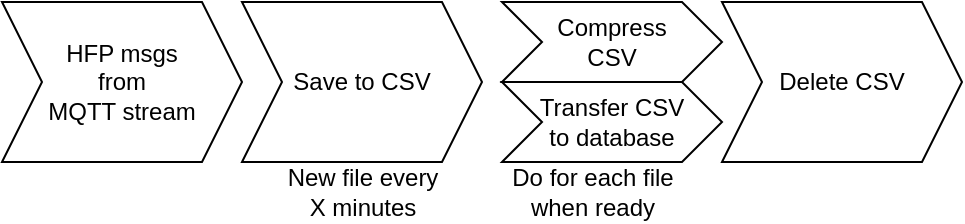 <mxfile version="12.4.2" type="device" pages="2"><diagram id="lh-zCWJdzuxRa-0AwRdk" name="general-process"><mxGraphModel dx="1422" dy="819" grid="1" gridSize="10" guides="1" tooltips="1" connect="1" arrows="1" fold="1" page="1" pageScale="1" pageWidth="850" pageHeight="1100" math="0" shadow="0"><root><mxCell id="oxzW6QqKmHcoTV4Tw9YN-0"/><mxCell id="oxzW6QqKmHcoTV4Tw9YN-1" parent="oxzW6QqKmHcoTV4Tw9YN-0"/><mxCell id="oxzW6QqKmHcoTV4Tw9YN-2" value="HFP msgs&lt;br&gt;from&lt;br&gt;MQTT stream" style="shape=step;perimeter=stepPerimeter;whiteSpace=wrap;html=1;fixedSize=1;strokeColor=#000000;strokeWidth=1;fillColor=#ffffff;align=center;" parent="oxzW6QqKmHcoTV4Tw9YN-1" vertex="1"><mxGeometry x="40" y="80" width="120" height="80" as="geometry"/></mxCell><mxCell id="oxzW6QqKmHcoTV4Tw9YN-3" value="Save to CSV" style="shape=step;perimeter=stepPerimeter;whiteSpace=wrap;html=1;fixedSize=1;strokeColor=#000000;strokeWidth=1;fillColor=#ffffff;align=center;" parent="oxzW6QqKmHcoTV4Tw9YN-1" vertex="1"><mxGeometry x="160" y="80" width="120" height="80" as="geometry"/></mxCell><mxCell id="oxzW6QqKmHcoTV4Tw9YN-8" value="Compress&lt;br&gt;CSV" style="shape=step;perimeter=stepPerimeter;whiteSpace=wrap;html=1;fixedSize=1;strokeColor=#000000;strokeWidth=1;fillColor=#ffffff;align=center;" parent="oxzW6QqKmHcoTV4Tw9YN-1" vertex="1"><mxGeometry x="290" y="80" width="110" height="40" as="geometry"/></mxCell><mxCell id="oxzW6QqKmHcoTV4Tw9YN-14" value="Delete CSV" style="shape=step;perimeter=stepPerimeter;whiteSpace=wrap;html=1;fixedSize=1;strokeColor=#000000;strokeWidth=1;fillColor=#ffffff;align=center;" parent="oxzW6QqKmHcoTV4Tw9YN-1" vertex="1"><mxGeometry x="400" y="80" width="120" height="80" as="geometry"/></mxCell><mxCell id="N2UiVdSubJ8Q3BZC0U1a-0" value="Transfer CSV&lt;br&gt;to database" style="shape=step;perimeter=stepPerimeter;whiteSpace=wrap;html=1;fixedSize=1;strokeColor=#000000;strokeWidth=1;fillColor=#ffffff;align=center;" parent="oxzW6QqKmHcoTV4Tw9YN-1" vertex="1"><mxGeometry x="290" y="120" width="110" height="40" as="geometry"/></mxCell><mxCell id="Yj92Yr83vYmw6DwisC8H-0" value="New file every&lt;br&gt;X minutes" style="text;html=1;align=center;verticalAlign=middle;resizable=0;points=[];;autosize=1;" vertex="1" parent="oxzW6QqKmHcoTV4Tw9YN-1"><mxGeometry x="175" y="160" width="90" height="30" as="geometry"/></mxCell><mxCell id="Yj92Yr83vYmw6DwisC8H-1" value="Do for each file&lt;br&gt;when ready" style="text;html=1;align=center;verticalAlign=middle;resizable=0;points=[];;autosize=1;" vertex="1" parent="oxzW6QqKmHcoTV4Tw9YN-1"><mxGeometry x="285" y="160" width="100" height="30" as="geometry"/></mxCell></root></mxGraphModel></diagram><diagram id="exfOT-RL2XBMueQn_lwo" name="hfp-subscribe"><mxGraphModel dx="1422" dy="819" grid="1" gridSize="10" guides="1" tooltips="1" connect="1" arrows="1" fold="1" page="1" pageScale="1" pageWidth="850" pageHeight="1100" math="0" shadow="0"><root><mxCell id="0"/><mxCell id="1" parent="0"/><mxCell id="44cm7HLdX-covoRQ-kvc-40" value="" style="rounded=1;whiteSpace=wrap;html=1;strokeColor=#000000;fillColor=none;align=right;dashed=1;dashPattern=1 4;strokeWidth=1;perimeterSpacing=0;" parent="1" vertex="1"><mxGeometry x="245" y="335" width="215" height="115" as="geometry"/></mxCell><mxCell id="44cm7HLdX-covoRQ-kvc-21" value="" style="rounded=1;whiteSpace=wrap;html=1;strokeColor=#000000;fillColor=none;align=right;dashed=1;dashPattern=1 4;strokeWidth=1;perimeterSpacing=0;" parent="1" vertex="1"><mxGeometry x="430" y="220" width="150" height="90" as="geometry"/></mxCell><mxCell id="44cm7HLdX-covoRQ-kvc-2" value="" style="rounded=1;whiteSpace=wrap;html=1;absoluteArcSize=1;arcSize=14;strokeWidth=2;" parent="1" vertex="1"><mxGeometry x="232.5" y="160" width="185" height="160" as="geometry"/></mxCell><mxCell id="44cm7HLdX-covoRQ-kvc-3" value="" style="endArrow=classic;html=1;exitX=0.25;exitY=0;exitDx=0;exitDy=0;entryX=0.145;entryY=0.855;entryDx=0;entryDy=0;entryPerimeter=0;" parent="1" source="44cm7HLdX-covoRQ-kvc-2" edge="1"><mxGeometry width="50" height="50" relative="1" as="geometry"><mxPoint x="230" y="310" as="sourcePoint"/><mxPoint x="289.5" y="101.3" as="targetPoint"/></mxGeometry></mxCell><mxCell id="44cm7HLdX-covoRQ-kvc-4" value="Subscribe" style="text;html=1;strokeColor=none;fillColor=none;align=center;verticalAlign=middle;whiteSpace=wrap;rounded=0;dashed=1;" parent="1" vertex="1"><mxGeometry x="210" y="121" width="70" height="20" as="geometry"/></mxCell><mxCell id="44cm7HLdX-covoRQ-kvc-6" value="&lt;span style=&quot;white-space: nowrap ; background-color: rgb(255 , 255 , 255)&quot;&gt;&quot;/journey/tram/... {&quot;VP: {...}}&quot;&lt;/span&gt;" style="text;html=1;strokeColor=none;fillColor=none;align=left;verticalAlign=middle;whiteSpace=wrap;rounded=0;dashed=1;" parent="1" vertex="1"><mxGeometry x="330" y="121" width="160" height="20" as="geometry"/></mxCell><mxCell id="44cm7HLdX-covoRQ-kvc-14" style="edgeStyle=orthogonalEdgeStyle;rounded=0;orthogonalLoop=1;jettySize=auto;html=1;exitX=1;exitY=0.5;exitDx=0;exitDy=0;exitPerimeter=0;entryX=0;entryY=0.5;entryDx=0;entryDy=0;entryPerimeter=0;" parent="1" source="44cm7HLdX-covoRQ-kvc-8" target="44cm7HLdX-covoRQ-kvc-12" edge="1"><mxGeometry relative="1" as="geometry"><mxPoint x="415" y="275" as="sourcePoint"/></mxGeometry></mxCell><mxCell id="44cm7HLdX-covoRQ-kvc-30" style="edgeStyle=orthogonalEdgeStyle;rounded=0;orthogonalLoop=1;jettySize=auto;html=1;exitX=0.5;exitY=1;exitDx=0;exitDy=0;exitPerimeter=0;entryX=0.5;entryY=0;entryDx=0;entryDy=0;entryPerimeter=0;" parent="1" source="44cm7HLdX-covoRQ-kvc-8" target="44cm7HLdX-covoRQ-kvc-23" edge="1"><mxGeometry relative="1" as="geometry"/></mxCell><mxCell id="44cm7HLdX-covoRQ-kvc-8" value="Format OK?" style="strokeWidth=2;html=1;shape=mxgraph.flowchart.decision;whiteSpace=wrap;align=center;" parent="1" vertex="1"><mxGeometry x="275" y="250" width="100" height="50" as="geometry"/></mxCell><mxCell id="Q166UazWk1o8q9TrxXhD-1" style="edgeStyle=orthogonalEdgeStyle;rounded=0;orthogonalLoop=1;jettySize=auto;html=1;exitX=0.5;exitY=1;exitDx=0;exitDy=0;exitPerimeter=0;entryX=0.5;entryY=0;entryDx=0;entryDy=0;" parent="1" source="44cm7HLdX-covoRQ-kvc-11" target="44cm7HLdX-covoRQ-kvc-2" edge="1"><mxGeometry relative="1" as="geometry"/></mxCell><mxCell id="44cm7HLdX-covoRQ-kvc-11" value="mqtt.hsl.fi" style="strokeWidth=2;html=1;shape=mxgraph.flowchart.sequential_data;whiteSpace=wrap;align=center;dashed=1;" parent="1" vertex="1"><mxGeometry x="275" y="54.25" width="100" height="50" as="geometry"/></mxCell><mxCell id="44cm7HLdX-covoRQ-kvc-16" style="edgeStyle=orthogonalEdgeStyle;rounded=0;orthogonalLoop=1;jettySize=auto;html=1;exitX=1;exitY=0.5;exitDx=0;exitDy=0;exitPerimeter=0;entryX=0;entryY=0.5;entryDx=0;entryDy=0;entryPerimeter=0;" parent="1" source="44cm7HLdX-covoRQ-kvc-8" edge="1"><mxGeometry relative="1" as="geometry"><mxPoint x="375" y="275" as="sourcePoint"/><mxPoint x="375" y="275" as="targetPoint"/></mxGeometry></mxCell><mxCell id="44cm7HLdX-covoRQ-kvc-20" value="False" style="text;html=1;align=center;verticalAlign=middle;resizable=0;points=[];;autosize=1;" parent="1" vertex="1"><mxGeometry x="375" y="250" width="40" height="20" as="geometry"/></mxCell><mxCell id="44cm7HLdX-covoRQ-kvc-23" value="raw/&lt;br&gt;[type]_&lt;br&gt;yyyymmdd-hhmm-X.csv" style="strokeWidth=2;html=1;shape=mxgraph.flowchart.document2;whiteSpace=wrap;size=0.25;align=center;" parent="1" vertex="1"><mxGeometry x="255" y="350" width="140" height="90" as="geometry"/></mxCell><mxCell id="44cm7HLdX-covoRQ-kvc-28" value="&lt;b style=&quot;white-space: normal&quot;&gt;subscribe.py&lt;/b&gt;&lt;br style=&quot;white-space: normal&quot;&gt;&lt;span style=&quot;white-space: normal&quot;&gt;&quot;/hfp/v2/journey/#&quot;&lt;/span&gt;" style="text;html=1;align=center;verticalAlign=middle;resizable=0;points=[];;autosize=1;" parent="1" vertex="1"><mxGeometry x="270" y="166.88" width="110" height="30" as="geometry"/></mxCell><mxCell id="44cm7HLdX-covoRQ-kvc-31" value="Parse topic and payload fields&lt;br&gt;&lt;div style=&quot;text-align: left&quot;&gt;Write into a csv line&lt;/div&gt;&lt;div style=&quot;text-align: left&quot;&gt;If outfile exists, give suffix -X&lt;/div&gt;" style="text;html=1;align=center;verticalAlign=middle;resizable=0;points=[];;autosize=1;" parent="1" vertex="1"><mxGeometry x="235" y="195" width="180" height="50" as="geometry"/></mxCell><mxCell id="44cm7HLdX-covoRQ-kvc-32" value="True" style="text;html=1;align=center;verticalAlign=middle;resizable=0;points=[];;autosize=1;" parent="1" vertex="1"><mxGeometry x="320" y="299" width="40" height="20" as="geometry"/></mxCell><mxCell id="44cm7HLdX-covoRQ-kvc-37" value="Error logs" style="text;html=1;align=left;verticalAlign=middle;resizable=0;points=[];;autosize=1;fontStyle=1" parent="1" vertex="1"><mxGeometry x="437.5" y="220" width="70" height="20" as="geometry"/></mxCell><mxCell id="44cm7HLdX-covoRQ-kvc-12" value="logs/&lt;br&gt;errors_[yyyymmdd].log" style="strokeWidth=2;html=1;shape=mxgraph.flowchart.document2;whiteSpace=wrap;size=0.25;align=center;" parent="1" vertex="1"><mxGeometry x="437.5" y="245" width="130" height="60" as="geometry"/></mxCell><mxCell id="44cm7HLdX-covoRQ-kvc-41" value="Csv files" style="text;html=1;align=left;verticalAlign=middle;resizable=0;points=[];;autosize=1;fontStyle=1" parent="1" vertex="1"><mxGeometry x="402.5" y="385" width="60" height="20" as="geometry"/></mxCell></root></mxGraphModel></diagram></mxfile>